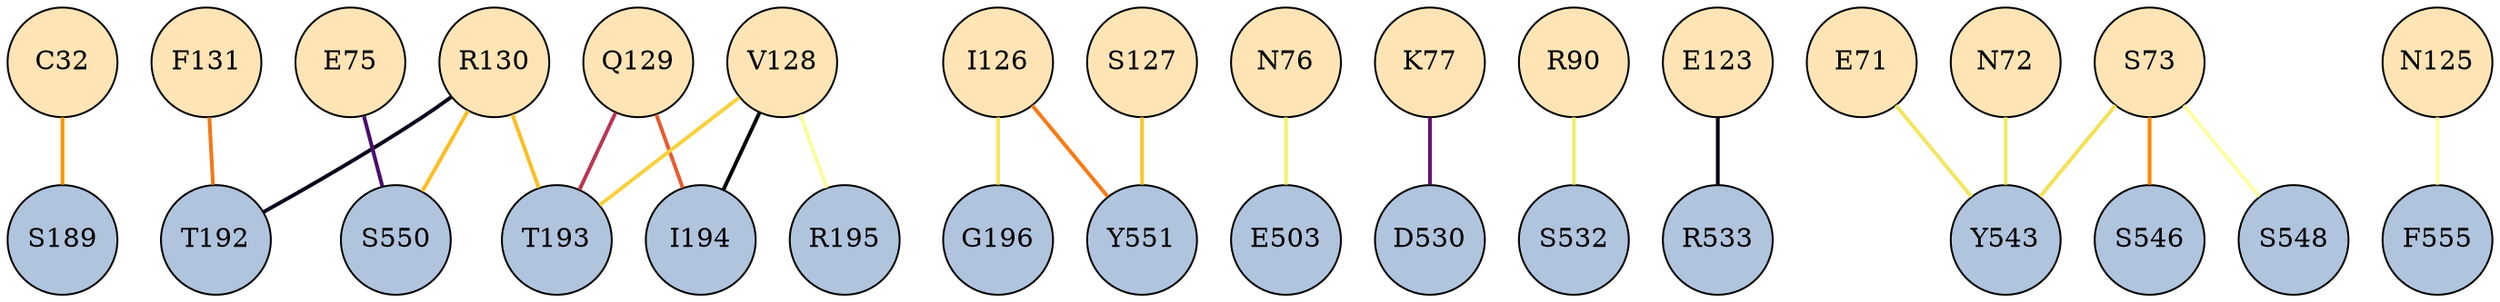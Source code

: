 strict graph "" {
	node [fillcolor="#FFE4B5",
		fixedsize=true,
		fontcolor="#000000",
		height=0.8,
		shape=circle,
		style=filled
	];
	" S189 "	[fillcolor="#B0C4DE"];
	C32 -- " S189 "	[color="#fb9706",
		penwidth=2.0];
	" T192 "	[fillcolor="#B0C4DE"];
	R130 -- " T192 "	[color="#07051b",
		penwidth=2.0];
	" T193 "	[fillcolor="#B0C4DE"];
	R130 -- " T193 "	[color="#fbbe23",
		penwidth=2.0];
	" S550 "	[fillcolor="#B0C4DE"];
	R130 -- " S550 "	[color="#fbbe23",
		penwidth=2.0];
	F131 -- " T192 "	[color="#f37819",
		penwidth=2.0];
	Q129 -- " T193 "	[color="#ba3655",
		penwidth=2.0];
	" I194 "	[fillcolor="#B0C4DE"];
	Q129 -- " I194 "	[color="#e55c30",
		penwidth=2.0];
	V128 -- " T193 "	[color="#f7d13d",
		penwidth=2.0];
	V128 -- " I194 "	[color="#000004",
		penwidth=2.0];
	" R195 "	[fillcolor="#B0C4DE"];
	V128 -- " R195 "	[color="#f9fc9d",
		penwidth=2.0];
	" G196 "	[fillcolor="#B0C4DE"];
	I126 -- " G196 "	[color="#f2e661",
		penwidth=2.0];
	" Y551 "	[fillcolor="#B0C4DE"];
	I126 -- " Y551 "	[color="#f57b17",
		penwidth=2.0];
	" E503 "	[fillcolor="#B0C4DE"];
	N76 -- " E503 "	[color="#f1ef75",
		penwidth=2.0];
	" D530 "	[fillcolor="#B0C4DE"];
	K77 -- " D530 "	[color="#62146e",
		penwidth=2.0];
	" S532 "	[fillcolor="#B0C4DE"];
	R90 -- " S532 "	[color="#f1ef75",
		penwidth=2.0];
	" R533 "	[fillcolor="#B0C4DE"];
	E123 -- " R533 "	[color="#050417",
		penwidth=2.0];
	" Y543 "	[fillcolor="#B0C4DE"];
	S73 -- " Y543 "	[color="#f4e156",
		penwidth=2.0];
	" S546 "	[fillcolor="#B0C4DE"];
	S73 -- " S546 "	[color="#f98c0a",
		penwidth=2.0];
	" S548 "	[fillcolor="#B0C4DE"];
	S73 -- " S548 "	[color="#fcffa4",
		penwidth=2.0];
	E71 -- " Y543 "	[color="#f2e661",
		penwidth=2.0];
	N72 -- " Y543 "	[color="#f2ea69",
		penwidth=2.0];
	E75 -- " S550 "	[color="#4a0c6b",
		penwidth=2.0];
	S127 -- " Y551 "	[color="#f9c72f",
		penwidth=2.0];
	" F555 "	[fillcolor="#B0C4DE"];
	N125 -- " F555 "	[color="#fcffa4",
		penwidth=2.0];
}
